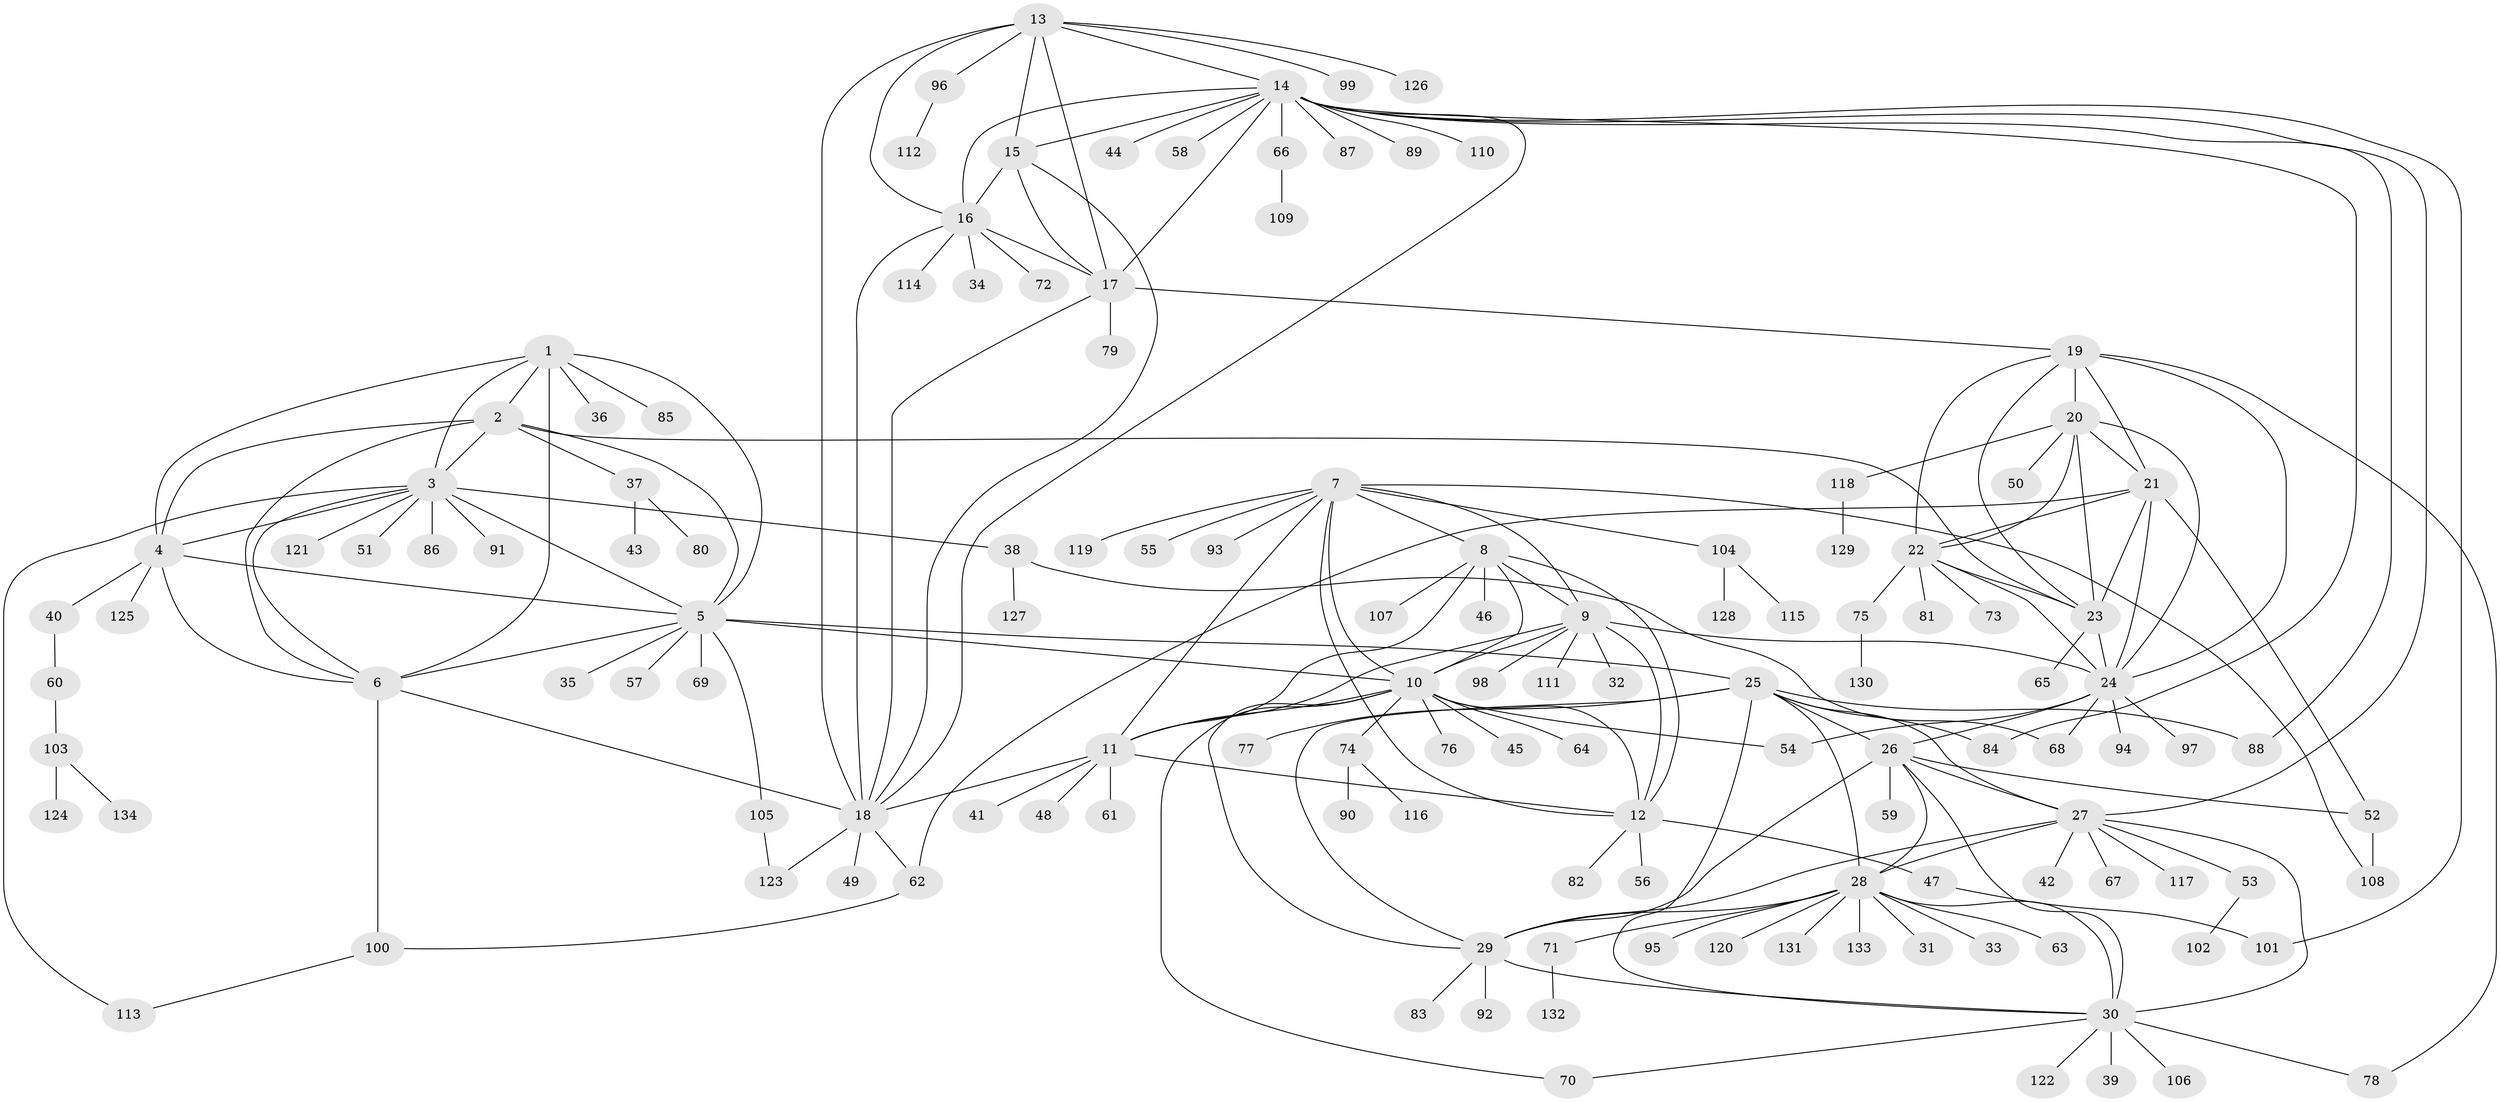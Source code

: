 // Generated by graph-tools (version 1.1) at 2025/11/02/27/25 16:11:29]
// undirected, 134 vertices, 202 edges
graph export_dot {
graph [start="1"]
  node [color=gray90,style=filled];
  1;
  2;
  3;
  4;
  5;
  6;
  7;
  8;
  9;
  10;
  11;
  12;
  13;
  14;
  15;
  16;
  17;
  18;
  19;
  20;
  21;
  22;
  23;
  24;
  25;
  26;
  27;
  28;
  29;
  30;
  31;
  32;
  33;
  34;
  35;
  36;
  37;
  38;
  39;
  40;
  41;
  42;
  43;
  44;
  45;
  46;
  47;
  48;
  49;
  50;
  51;
  52;
  53;
  54;
  55;
  56;
  57;
  58;
  59;
  60;
  61;
  62;
  63;
  64;
  65;
  66;
  67;
  68;
  69;
  70;
  71;
  72;
  73;
  74;
  75;
  76;
  77;
  78;
  79;
  80;
  81;
  82;
  83;
  84;
  85;
  86;
  87;
  88;
  89;
  90;
  91;
  92;
  93;
  94;
  95;
  96;
  97;
  98;
  99;
  100;
  101;
  102;
  103;
  104;
  105;
  106;
  107;
  108;
  109;
  110;
  111;
  112;
  113;
  114;
  115;
  116;
  117;
  118;
  119;
  120;
  121;
  122;
  123;
  124;
  125;
  126;
  127;
  128;
  129;
  130;
  131;
  132;
  133;
  134;
  1 -- 2;
  1 -- 3;
  1 -- 4;
  1 -- 5;
  1 -- 6;
  1 -- 36;
  1 -- 85;
  2 -- 3;
  2 -- 4;
  2 -- 5;
  2 -- 6;
  2 -- 23;
  2 -- 37;
  3 -- 4;
  3 -- 5;
  3 -- 6;
  3 -- 38;
  3 -- 51;
  3 -- 86;
  3 -- 91;
  3 -- 113;
  3 -- 121;
  4 -- 5;
  4 -- 6;
  4 -- 40;
  4 -- 125;
  5 -- 6;
  5 -- 10;
  5 -- 25;
  5 -- 35;
  5 -- 57;
  5 -- 69;
  5 -- 105;
  6 -- 18;
  6 -- 100;
  7 -- 8;
  7 -- 9;
  7 -- 10;
  7 -- 11;
  7 -- 12;
  7 -- 55;
  7 -- 93;
  7 -- 104;
  7 -- 108;
  7 -- 119;
  8 -- 9;
  8 -- 10;
  8 -- 11;
  8 -- 12;
  8 -- 46;
  8 -- 107;
  9 -- 10;
  9 -- 11;
  9 -- 12;
  9 -- 24;
  9 -- 32;
  9 -- 98;
  9 -- 111;
  10 -- 11;
  10 -- 12;
  10 -- 29;
  10 -- 45;
  10 -- 54;
  10 -- 64;
  10 -- 70;
  10 -- 74;
  10 -- 76;
  11 -- 12;
  11 -- 18;
  11 -- 41;
  11 -- 48;
  11 -- 61;
  12 -- 47;
  12 -- 56;
  12 -- 82;
  13 -- 14;
  13 -- 15;
  13 -- 16;
  13 -- 17;
  13 -- 18;
  13 -- 96;
  13 -- 99;
  13 -- 126;
  14 -- 15;
  14 -- 16;
  14 -- 17;
  14 -- 18;
  14 -- 27;
  14 -- 44;
  14 -- 58;
  14 -- 66;
  14 -- 84;
  14 -- 87;
  14 -- 88;
  14 -- 89;
  14 -- 101;
  14 -- 110;
  15 -- 16;
  15 -- 17;
  15 -- 18;
  16 -- 17;
  16 -- 18;
  16 -- 34;
  16 -- 72;
  16 -- 114;
  17 -- 18;
  17 -- 19;
  17 -- 79;
  18 -- 49;
  18 -- 62;
  18 -- 123;
  19 -- 20;
  19 -- 21;
  19 -- 22;
  19 -- 23;
  19 -- 24;
  19 -- 78;
  20 -- 21;
  20 -- 22;
  20 -- 23;
  20 -- 24;
  20 -- 50;
  20 -- 118;
  21 -- 22;
  21 -- 23;
  21 -- 24;
  21 -- 52;
  21 -- 62;
  22 -- 23;
  22 -- 24;
  22 -- 73;
  22 -- 75;
  22 -- 81;
  23 -- 24;
  23 -- 65;
  24 -- 26;
  24 -- 54;
  24 -- 68;
  24 -- 94;
  24 -- 97;
  25 -- 26;
  25 -- 27;
  25 -- 28;
  25 -- 29;
  25 -- 30;
  25 -- 77;
  25 -- 84;
  25 -- 88;
  26 -- 27;
  26 -- 28;
  26 -- 29;
  26 -- 30;
  26 -- 52;
  26 -- 59;
  27 -- 28;
  27 -- 29;
  27 -- 30;
  27 -- 42;
  27 -- 53;
  27 -- 67;
  27 -- 117;
  28 -- 29;
  28 -- 30;
  28 -- 31;
  28 -- 33;
  28 -- 63;
  28 -- 71;
  28 -- 95;
  28 -- 120;
  28 -- 131;
  28 -- 133;
  29 -- 30;
  29 -- 83;
  29 -- 92;
  30 -- 39;
  30 -- 70;
  30 -- 78;
  30 -- 106;
  30 -- 122;
  37 -- 43;
  37 -- 80;
  38 -- 68;
  38 -- 127;
  40 -- 60;
  47 -- 101;
  52 -- 108;
  53 -- 102;
  60 -- 103;
  62 -- 100;
  66 -- 109;
  71 -- 132;
  74 -- 90;
  74 -- 116;
  75 -- 130;
  96 -- 112;
  100 -- 113;
  103 -- 124;
  103 -- 134;
  104 -- 115;
  104 -- 128;
  105 -- 123;
  118 -- 129;
}
